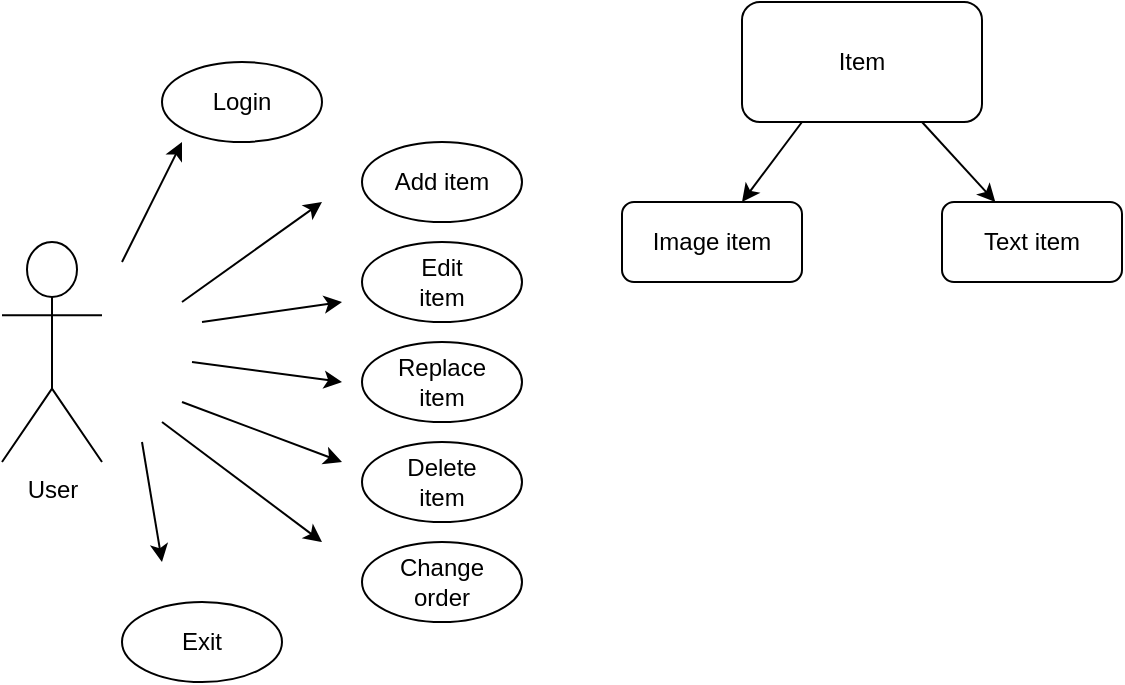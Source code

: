 <mxfile version="13.10.2" type="device"><diagram id="EoNKTbcsF1P753bS7X2g" name="Page-1"><mxGraphModel dx="782" dy="432" grid="1" gridSize="10" guides="1" tooltips="1" connect="1" arrows="1" fold="1" page="1" pageScale="1" pageWidth="850" pageHeight="1100" math="0" shadow="0"><root><mxCell id="0"/><mxCell id="1" parent="0"/><mxCell id="T91Me7_LbNw-ySo2rdf7-1" value="&lt;div&gt;User&lt;span class=&quot;textmarker-highlight&quot; style=&quot;background-color: #dd99ff&quot;&gt;&lt;/span&gt;&lt;/div&gt;" style="shape=umlActor;verticalLabelPosition=bottom;verticalAlign=top;html=1;outlineConnect=0;" parent="1" vertex="1"><mxGeometry x="180" y="140" width="50" height="110" as="geometry"/></mxCell><mxCell id="T91Me7_LbNw-ySo2rdf7-4" value="Login" style="ellipse;whiteSpace=wrap;html=1;" parent="1" vertex="1"><mxGeometry x="260" y="50" width="80" height="40" as="geometry"/></mxCell><mxCell id="T91Me7_LbNw-ySo2rdf7-7" value="" style="endArrow=classic;html=1;" parent="1" edge="1"><mxGeometry width="50" height="50" relative="1" as="geometry"><mxPoint x="270" y="170" as="sourcePoint"/><mxPoint x="340" y="120" as="targetPoint"/></mxGeometry></mxCell><mxCell id="T91Me7_LbNw-ySo2rdf7-20" value="" style="endArrow=classic;html=1;" parent="1" edge="1"><mxGeometry width="50" height="50" relative="1" as="geometry"><mxPoint x="280" y="180" as="sourcePoint"/><mxPoint x="350" y="170" as="targetPoint"/></mxGeometry></mxCell><mxCell id="T91Me7_LbNw-ySo2rdf7-24" value="" style="endArrow=classic;html=1;" parent="1" edge="1"><mxGeometry width="50" height="50" relative="1" as="geometry"><mxPoint x="275" y="200" as="sourcePoint"/><mxPoint x="350" y="210" as="targetPoint"/></mxGeometry></mxCell><mxCell id="T91Me7_LbNw-ySo2rdf7-27" value="" style="endArrow=classic;html=1;" parent="1" edge="1"><mxGeometry width="50" height="50" relative="1" as="geometry"><mxPoint x="250" y="240" as="sourcePoint"/><mxPoint x="260" y="300" as="targetPoint"/></mxGeometry></mxCell><mxCell id="T91Me7_LbNw-ySo2rdf7-30" value="" style="endArrow=classic;html=1;" parent="1" edge="1"><mxGeometry width="50" height="50" relative="1" as="geometry"><mxPoint x="240" y="150" as="sourcePoint"/><mxPoint x="270" y="90" as="targetPoint"/></mxGeometry></mxCell><mxCell id="T91Me7_LbNw-ySo2rdf7-31" value="" style="endArrow=classic;html=1;" parent="1" edge="1"><mxGeometry width="50" height="50" relative="1" as="geometry"><mxPoint x="270" y="220" as="sourcePoint"/><mxPoint x="350" y="250" as="targetPoint"/></mxGeometry></mxCell><mxCell id="T91Me7_LbNw-ySo2rdf7-33" value="Add item" style="ellipse;whiteSpace=wrap;html=1;" parent="1" vertex="1"><mxGeometry x="360" y="90" width="80" height="40" as="geometry"/></mxCell><mxCell id="T91Me7_LbNw-ySo2rdf7-34" value="&lt;div&gt;Edit&lt;/div&gt;&lt;div&gt; item&lt;/div&gt;" style="ellipse;whiteSpace=wrap;html=1;" parent="1" vertex="1"><mxGeometry x="360" y="140" width="80" height="40" as="geometry"/></mxCell><mxCell id="T91Me7_LbNw-ySo2rdf7-35" value="&lt;div&gt;Replace&lt;br&gt;&lt;/div&gt;&lt;div&gt; item&lt;/div&gt;" style="ellipse;whiteSpace=wrap;html=1;" parent="1" vertex="1"><mxGeometry x="360" y="190" width="80" height="40" as="geometry"/></mxCell><mxCell id="T91Me7_LbNw-ySo2rdf7-36" value="&lt;div&gt;Delete&lt;br&gt;&lt;/div&gt;&lt;div&gt; item&lt;/div&gt;" style="ellipse;whiteSpace=wrap;html=1;" parent="1" vertex="1"><mxGeometry x="360" y="240" width="80" height="40" as="geometry"/></mxCell><mxCell id="T91Me7_LbNw-ySo2rdf7-37" value="&lt;div&gt;Change&lt;/div&gt;&lt;div&gt;order&lt;br&gt;&lt;/div&gt;" style="ellipse;whiteSpace=wrap;html=1;" parent="1" vertex="1"><mxGeometry x="360" y="290" width="80" height="40" as="geometry"/></mxCell><mxCell id="T91Me7_LbNw-ySo2rdf7-38" value="" style="endArrow=classic;html=1;" parent="1" edge="1"><mxGeometry width="50" height="50" relative="1" as="geometry"><mxPoint x="260" y="230" as="sourcePoint"/><mxPoint x="340" y="290" as="targetPoint"/></mxGeometry></mxCell><mxCell id="T91Me7_LbNw-ySo2rdf7-39" value="&lt;div&gt;Exit&lt;/div&gt;" style="ellipse;whiteSpace=wrap;html=1;" parent="1" vertex="1"><mxGeometry x="240" y="320" width="80" height="40" as="geometry"/></mxCell><mxCell id="hscdTbeCE8nFYqgP57u4-1" value="&lt;div&gt;Image item&lt;/div&gt;" style="rounded=1;whiteSpace=wrap;html=1;" vertex="1" parent="1"><mxGeometry x="490" y="120" width="90" height="40" as="geometry"/></mxCell><mxCell id="hscdTbeCE8nFYqgP57u4-2" value="&lt;div&gt;Text item&lt;/div&gt;" style="rounded=1;whiteSpace=wrap;html=1;" vertex="1" parent="1"><mxGeometry x="650" y="120" width="90" height="40" as="geometry"/></mxCell><mxCell id="hscdTbeCE8nFYqgP57u4-3" value="Item" style="rounded=1;whiteSpace=wrap;html=1;" vertex="1" parent="1"><mxGeometry x="550" y="20" width="120" height="60" as="geometry"/></mxCell><mxCell id="hscdTbeCE8nFYqgP57u4-4" value="" style="endArrow=classic;html=1;" edge="1" parent="1"><mxGeometry width="50" height="50" relative="1" as="geometry"><mxPoint x="580" y="80" as="sourcePoint"/><mxPoint x="550" y="120" as="targetPoint"/></mxGeometry></mxCell><mxCell id="hscdTbeCE8nFYqgP57u4-7" value="" style="endArrow=classic;html=1;" edge="1" parent="1" target="hscdTbeCE8nFYqgP57u4-2"><mxGeometry width="50" height="50" relative="1" as="geometry"><mxPoint x="640" y="80" as="sourcePoint"/><mxPoint x="610" y="120" as="targetPoint"/></mxGeometry></mxCell></root></mxGraphModel></diagram></mxfile>